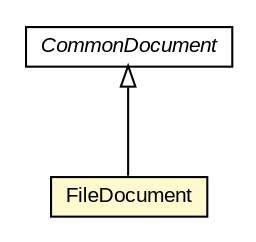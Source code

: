 #!/usr/local/bin/dot
#
# Class diagram 
# Generated by UMLGraph version R5_6-24-gf6e263 (http://www.umlgraph.org/)
#

digraph G {
	edge [fontname="arial",fontsize=10,labelfontname="arial",labelfontsize=10];
	node [fontname="arial",fontsize=10,shape=plaintext];
	nodesep=0.25;
	ranksep=0.5;
	// eu.europa.esig.dss.FileDocument
	c360850 [label=<<table title="eu.europa.esig.dss.FileDocument" border="0" cellborder="1" cellspacing="0" cellpadding="2" port="p" bgcolor="lemonChiffon" href="./FileDocument.html">
		<tr><td><table border="0" cellspacing="0" cellpadding="1">
<tr><td align="center" balign="center"> FileDocument </td></tr>
		</table></td></tr>
		</table>>, URL="./FileDocument.html", fontname="arial", fontcolor="black", fontsize=10.0];
	// eu.europa.esig.dss.CommonDocument
	c360858 [label=<<table title="eu.europa.esig.dss.CommonDocument" border="0" cellborder="1" cellspacing="0" cellpadding="2" port="p" href="./CommonDocument.html">
		<tr><td><table border="0" cellspacing="0" cellpadding="1">
<tr><td align="center" balign="center"><font face="arial italic"> CommonDocument </font></td></tr>
		</table></td></tr>
		</table>>, URL="./CommonDocument.html", fontname="arial", fontcolor="black", fontsize=10.0];
	//eu.europa.esig.dss.FileDocument extends eu.europa.esig.dss.CommonDocument
	c360858:p -> c360850:p [dir=back,arrowtail=empty];
}

